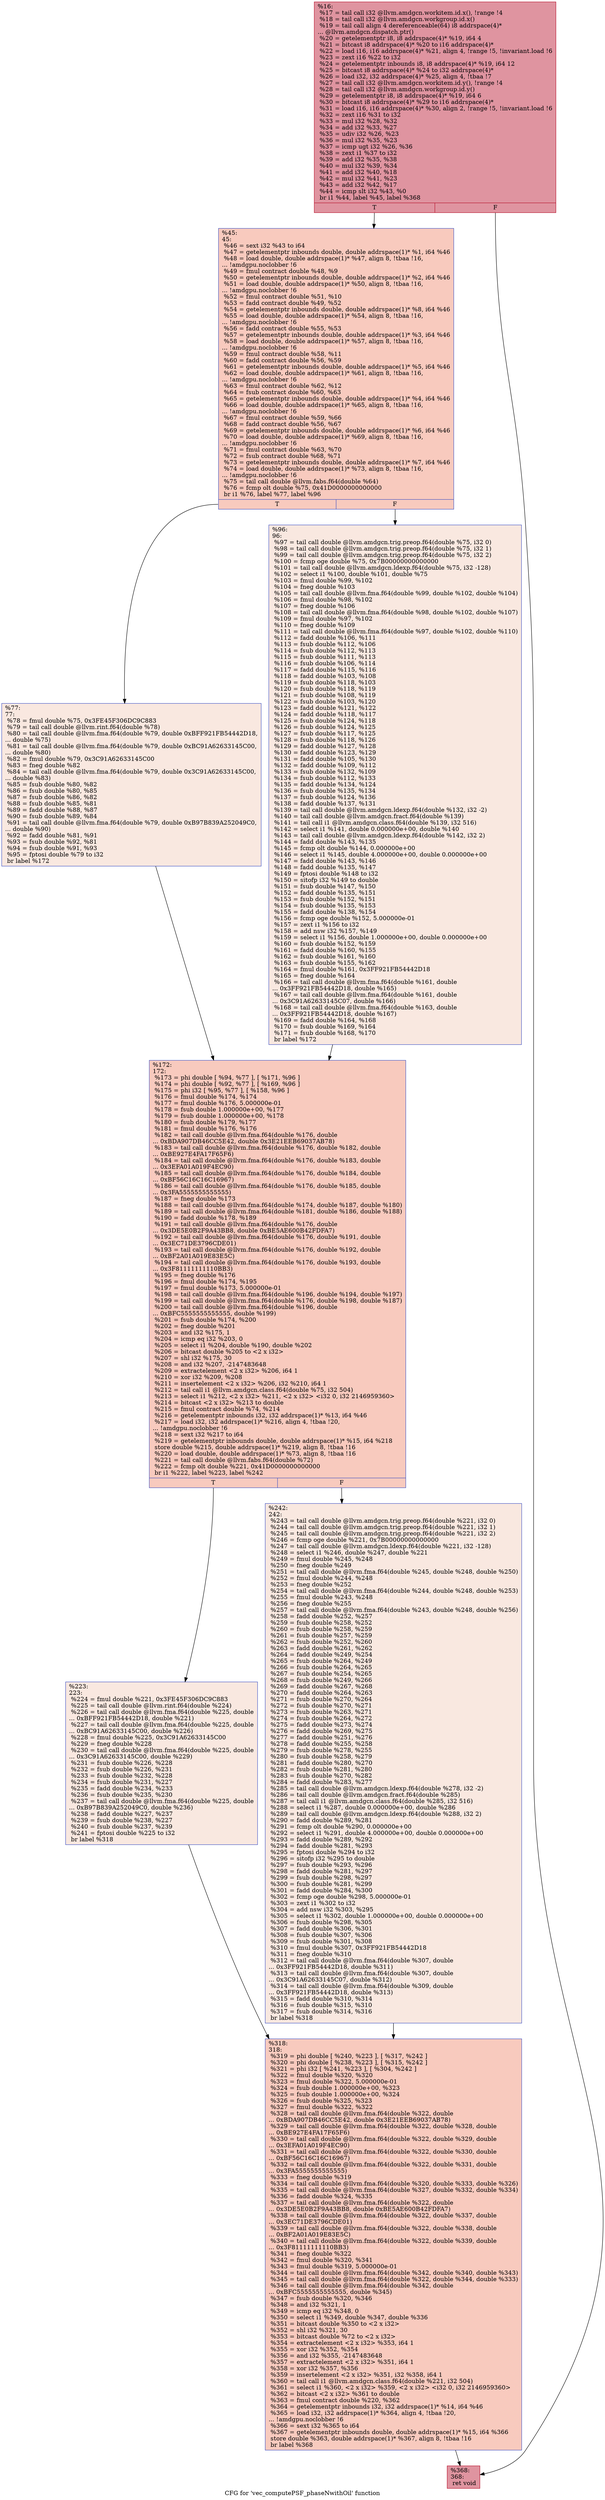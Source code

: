 digraph "CFG for 'vec_computePSF_phaseNwithOil' function" {
	label="CFG for 'vec_computePSF_phaseNwithOil' function";

	Node0x5f2ea00 [shape=record,color="#b70d28ff", style=filled, fillcolor="#b70d2870",label="{%16:\l  %17 = tail call i32 @llvm.amdgcn.workitem.id.x(), !range !4\l  %18 = tail call i32 @llvm.amdgcn.workgroup.id.x()\l  %19 = tail call align 4 dereferenceable(64) i8 addrspace(4)*\l... @llvm.amdgcn.dispatch.ptr()\l  %20 = getelementptr i8, i8 addrspace(4)* %19, i64 4\l  %21 = bitcast i8 addrspace(4)* %20 to i16 addrspace(4)*\l  %22 = load i16, i16 addrspace(4)* %21, align 4, !range !5, !invariant.load !6\l  %23 = zext i16 %22 to i32\l  %24 = getelementptr inbounds i8, i8 addrspace(4)* %19, i64 12\l  %25 = bitcast i8 addrspace(4)* %24 to i32 addrspace(4)*\l  %26 = load i32, i32 addrspace(4)* %25, align 4, !tbaa !7\l  %27 = tail call i32 @llvm.amdgcn.workitem.id.y(), !range !4\l  %28 = tail call i32 @llvm.amdgcn.workgroup.id.y()\l  %29 = getelementptr i8, i8 addrspace(4)* %19, i64 6\l  %30 = bitcast i8 addrspace(4)* %29 to i16 addrspace(4)*\l  %31 = load i16, i16 addrspace(4)* %30, align 2, !range !5, !invariant.load !6\l  %32 = zext i16 %31 to i32\l  %33 = mul i32 %28, %32\l  %34 = add i32 %33, %27\l  %35 = udiv i32 %26, %23\l  %36 = mul i32 %35, %23\l  %37 = icmp ugt i32 %26, %36\l  %38 = zext i1 %37 to i32\l  %39 = add i32 %35, %38\l  %40 = mul i32 %39, %34\l  %41 = add i32 %40, %18\l  %42 = mul i32 %41, %23\l  %43 = add i32 %42, %17\l  %44 = icmp slt i32 %43, %0\l  br i1 %44, label %45, label %368\l|{<s0>T|<s1>F}}"];
	Node0x5f2ea00:s0 -> Node0x5f33780;
	Node0x5f2ea00:s1 -> Node0x5f33810;
	Node0x5f33780 [shape=record,color="#3d50c3ff", style=filled, fillcolor="#ef886b70",label="{%45:\l45:                                               \l  %46 = sext i32 %43 to i64\l  %47 = getelementptr inbounds double, double addrspace(1)* %1, i64 %46\l  %48 = load double, double addrspace(1)* %47, align 8, !tbaa !16,\l... !amdgpu.noclobber !6\l  %49 = fmul contract double %48, %9\l  %50 = getelementptr inbounds double, double addrspace(1)* %2, i64 %46\l  %51 = load double, double addrspace(1)* %50, align 8, !tbaa !16,\l... !amdgpu.noclobber !6\l  %52 = fmul contract double %51, %10\l  %53 = fadd contract double %49, %52\l  %54 = getelementptr inbounds double, double addrspace(1)* %8, i64 %46\l  %55 = load double, double addrspace(1)* %54, align 8, !tbaa !16,\l... !amdgpu.noclobber !6\l  %56 = fadd contract double %55, %53\l  %57 = getelementptr inbounds double, double addrspace(1)* %3, i64 %46\l  %58 = load double, double addrspace(1)* %57, align 8, !tbaa !16,\l... !amdgpu.noclobber !6\l  %59 = fmul contract double %58, %11\l  %60 = fadd contract double %56, %59\l  %61 = getelementptr inbounds double, double addrspace(1)* %5, i64 %46\l  %62 = load double, double addrspace(1)* %61, align 8, !tbaa !16,\l... !amdgpu.noclobber !6\l  %63 = fmul contract double %62, %12\l  %64 = fsub contract double %60, %63\l  %65 = getelementptr inbounds double, double addrspace(1)* %4, i64 %46\l  %66 = load double, double addrspace(1)* %65, align 8, !tbaa !16,\l... !amdgpu.noclobber !6\l  %67 = fmul contract double %59, %66\l  %68 = fadd contract double %56, %67\l  %69 = getelementptr inbounds double, double addrspace(1)* %6, i64 %46\l  %70 = load double, double addrspace(1)* %69, align 8, !tbaa !16,\l... !amdgpu.noclobber !6\l  %71 = fmul contract double %63, %70\l  %72 = fsub contract double %68, %71\l  %73 = getelementptr inbounds double, double addrspace(1)* %7, i64 %46\l  %74 = load double, double addrspace(1)* %73, align 8, !tbaa !16,\l... !amdgpu.noclobber !6\l  %75 = tail call double @llvm.fabs.f64(double %64)\l  %76 = fcmp olt double %75, 0x41D0000000000000\l  br i1 %76, label %77, label %96\l|{<s0>T|<s1>F}}"];
	Node0x5f33780:s0 -> Node0x5f36120;
	Node0x5f33780:s1 -> Node0x5f361b0;
	Node0x5f36120 [shape=record,color="#3d50c3ff", style=filled, fillcolor="#f1ccb870",label="{%77:\l77:                                               \l  %78 = fmul double %75, 0x3FE45F306DC9C883\l  %79 = tail call double @llvm.rint.f64(double %78)\l  %80 = tail call double @llvm.fma.f64(double %79, double 0xBFF921FB54442D18,\l... double %75)\l  %81 = tail call double @llvm.fma.f64(double %79, double 0xBC91A62633145C00,\l... double %80)\l  %82 = fmul double %79, 0x3C91A62633145C00\l  %83 = fneg double %82\l  %84 = tail call double @llvm.fma.f64(double %79, double 0x3C91A62633145C00,\l... double %83)\l  %85 = fsub double %80, %82\l  %86 = fsub double %80, %85\l  %87 = fsub double %86, %82\l  %88 = fsub double %85, %81\l  %89 = fadd double %88, %87\l  %90 = fsub double %89, %84\l  %91 = tail call double @llvm.fma.f64(double %79, double 0xB97B839A252049C0,\l... double %90)\l  %92 = fadd double %81, %91\l  %93 = fsub double %92, %81\l  %94 = fsub double %91, %93\l  %95 = fptosi double %79 to i32\l  br label %172\l}"];
	Node0x5f36120 -> Node0x5f37340;
	Node0x5f361b0 [shape=record,color="#3d50c3ff", style=filled, fillcolor="#f1ccb870",label="{%96:\l96:                                               \l  %97 = tail call double @llvm.amdgcn.trig.preop.f64(double %75, i32 0)\l  %98 = tail call double @llvm.amdgcn.trig.preop.f64(double %75, i32 1)\l  %99 = tail call double @llvm.amdgcn.trig.preop.f64(double %75, i32 2)\l  %100 = fcmp oge double %75, 0x7B00000000000000\l  %101 = tail call double @llvm.amdgcn.ldexp.f64(double %75, i32 -128)\l  %102 = select i1 %100, double %101, double %75\l  %103 = fmul double %99, %102\l  %104 = fneg double %103\l  %105 = tail call double @llvm.fma.f64(double %99, double %102, double %104)\l  %106 = fmul double %98, %102\l  %107 = fneg double %106\l  %108 = tail call double @llvm.fma.f64(double %98, double %102, double %107)\l  %109 = fmul double %97, %102\l  %110 = fneg double %109\l  %111 = tail call double @llvm.fma.f64(double %97, double %102, double %110)\l  %112 = fadd double %106, %111\l  %113 = fsub double %112, %106\l  %114 = fsub double %112, %113\l  %115 = fsub double %111, %113\l  %116 = fsub double %106, %114\l  %117 = fadd double %115, %116\l  %118 = fadd double %103, %108\l  %119 = fsub double %118, %103\l  %120 = fsub double %118, %119\l  %121 = fsub double %108, %119\l  %122 = fsub double %103, %120\l  %123 = fadd double %121, %122\l  %124 = fadd double %118, %117\l  %125 = fsub double %124, %118\l  %126 = fsub double %124, %125\l  %127 = fsub double %117, %125\l  %128 = fsub double %118, %126\l  %129 = fadd double %127, %128\l  %130 = fadd double %123, %129\l  %131 = fadd double %105, %130\l  %132 = fadd double %109, %112\l  %133 = fsub double %132, %109\l  %134 = fsub double %112, %133\l  %135 = fadd double %134, %124\l  %136 = fsub double %135, %134\l  %137 = fsub double %124, %136\l  %138 = fadd double %137, %131\l  %139 = tail call double @llvm.amdgcn.ldexp.f64(double %132, i32 -2)\l  %140 = tail call double @llvm.amdgcn.fract.f64(double %139)\l  %141 = tail call i1 @llvm.amdgcn.class.f64(double %139, i32 516)\l  %142 = select i1 %141, double 0.000000e+00, double %140\l  %143 = tail call double @llvm.amdgcn.ldexp.f64(double %142, i32 2)\l  %144 = fadd double %143, %135\l  %145 = fcmp olt double %144, 0.000000e+00\l  %146 = select i1 %145, double 4.000000e+00, double 0.000000e+00\l  %147 = fadd double %143, %146\l  %148 = fadd double %135, %147\l  %149 = fptosi double %148 to i32\l  %150 = sitofp i32 %149 to double\l  %151 = fsub double %147, %150\l  %152 = fadd double %135, %151\l  %153 = fsub double %152, %151\l  %154 = fsub double %135, %153\l  %155 = fadd double %138, %154\l  %156 = fcmp oge double %152, 5.000000e-01\l  %157 = zext i1 %156 to i32\l  %158 = add nsw i32 %157, %149\l  %159 = select i1 %156, double 1.000000e+00, double 0.000000e+00\l  %160 = fsub double %152, %159\l  %161 = fadd double %160, %155\l  %162 = fsub double %161, %160\l  %163 = fsub double %155, %162\l  %164 = fmul double %161, 0x3FF921FB54442D18\l  %165 = fneg double %164\l  %166 = tail call double @llvm.fma.f64(double %161, double\l... 0x3FF921FB54442D18, double %165)\l  %167 = tail call double @llvm.fma.f64(double %161, double\l... 0x3C91A62633145C07, double %166)\l  %168 = tail call double @llvm.fma.f64(double %163, double\l... 0x3FF921FB54442D18, double %167)\l  %169 = fadd double %164, %168\l  %170 = fsub double %169, %164\l  %171 = fsub double %168, %170\l  br label %172\l}"];
	Node0x5f361b0 -> Node0x5f37340;
	Node0x5f37340 [shape=record,color="#3d50c3ff", style=filled, fillcolor="#ef886b70",label="{%172:\l172:                                              \l  %173 = phi double [ %94, %77 ], [ %171, %96 ]\l  %174 = phi double [ %92, %77 ], [ %169, %96 ]\l  %175 = phi i32 [ %95, %77 ], [ %158, %96 ]\l  %176 = fmul double %174, %174\l  %177 = fmul double %176, 5.000000e-01\l  %178 = fsub double 1.000000e+00, %177\l  %179 = fsub double 1.000000e+00, %178\l  %180 = fsub double %179, %177\l  %181 = fmul double %176, %176\l  %182 = tail call double @llvm.fma.f64(double %176, double\l... 0xBDA907DB46CC5E42, double 0x3E21EEB69037AB78)\l  %183 = tail call double @llvm.fma.f64(double %176, double %182, double\l... 0xBE927E4FA17F65F6)\l  %184 = tail call double @llvm.fma.f64(double %176, double %183, double\l... 0x3EFA01A019F4EC90)\l  %185 = tail call double @llvm.fma.f64(double %176, double %184, double\l... 0xBF56C16C16C16967)\l  %186 = tail call double @llvm.fma.f64(double %176, double %185, double\l... 0x3FA5555555555555)\l  %187 = fneg double %173\l  %188 = tail call double @llvm.fma.f64(double %174, double %187, double %180)\l  %189 = tail call double @llvm.fma.f64(double %181, double %186, double %188)\l  %190 = fadd double %178, %189\l  %191 = tail call double @llvm.fma.f64(double %176, double\l... 0x3DE5E0B2F9A43BB8, double 0xBE5AE600B42FDFA7)\l  %192 = tail call double @llvm.fma.f64(double %176, double %191, double\l... 0x3EC71DE3796CDE01)\l  %193 = tail call double @llvm.fma.f64(double %176, double %192, double\l... 0xBF2A01A019E83E5C)\l  %194 = tail call double @llvm.fma.f64(double %176, double %193, double\l... 0x3F81111111110BB3)\l  %195 = fneg double %176\l  %196 = fmul double %174, %195\l  %197 = fmul double %173, 5.000000e-01\l  %198 = tail call double @llvm.fma.f64(double %196, double %194, double %197)\l  %199 = tail call double @llvm.fma.f64(double %176, double %198, double %187)\l  %200 = tail call double @llvm.fma.f64(double %196, double\l... 0xBFC5555555555555, double %199)\l  %201 = fsub double %174, %200\l  %202 = fneg double %201\l  %203 = and i32 %175, 1\l  %204 = icmp eq i32 %203, 0\l  %205 = select i1 %204, double %190, double %202\l  %206 = bitcast double %205 to \<2 x i32\>\l  %207 = shl i32 %175, 30\l  %208 = and i32 %207, -2147483648\l  %209 = extractelement \<2 x i32\> %206, i64 1\l  %210 = xor i32 %209, %208\l  %211 = insertelement \<2 x i32\> %206, i32 %210, i64 1\l  %212 = tail call i1 @llvm.amdgcn.class.f64(double %75, i32 504)\l  %213 = select i1 %212, \<2 x i32\> %211, \<2 x i32\> \<i32 0, i32 2146959360\>\l  %214 = bitcast \<2 x i32\> %213 to double\l  %215 = fmul contract double %74, %214\l  %216 = getelementptr inbounds i32, i32 addrspace(1)* %13, i64 %46\l  %217 = load i32, i32 addrspace(1)* %216, align 4, !tbaa !20,\l... !amdgpu.noclobber !6\l  %218 = sext i32 %217 to i64\l  %219 = getelementptr inbounds double, double addrspace(1)* %15, i64 %218\l  store double %215, double addrspace(1)* %219, align 8, !tbaa !16\l  %220 = load double, double addrspace(1)* %73, align 8, !tbaa !16\l  %221 = tail call double @llvm.fabs.f64(double %72)\l  %222 = fcmp olt double %221, 0x41D0000000000000\l  br i1 %222, label %223, label %242\l|{<s0>T|<s1>F}}"];
	Node0x5f37340:s0 -> Node0x5f3e4b0;
	Node0x5f37340:s1 -> Node0x5f3e540;
	Node0x5f3e4b0 [shape=record,color="#3d50c3ff", style=filled, fillcolor="#f1ccb870",label="{%223:\l223:                                              \l  %224 = fmul double %221, 0x3FE45F306DC9C883\l  %225 = tail call double @llvm.rint.f64(double %224)\l  %226 = tail call double @llvm.fma.f64(double %225, double\l... 0xBFF921FB54442D18, double %221)\l  %227 = tail call double @llvm.fma.f64(double %225, double\l... 0xBC91A62633145C00, double %226)\l  %228 = fmul double %225, 0x3C91A62633145C00\l  %229 = fneg double %228\l  %230 = tail call double @llvm.fma.f64(double %225, double\l... 0x3C91A62633145C00, double %229)\l  %231 = fsub double %226, %228\l  %232 = fsub double %226, %231\l  %233 = fsub double %232, %228\l  %234 = fsub double %231, %227\l  %235 = fadd double %234, %233\l  %236 = fsub double %235, %230\l  %237 = tail call double @llvm.fma.f64(double %225, double\l... 0xB97B839A252049C0, double %236)\l  %238 = fadd double %227, %237\l  %239 = fsub double %238, %227\l  %240 = fsub double %237, %239\l  %241 = fptosi double %225 to i32\l  br label %318\l}"];
	Node0x5f3e4b0 -> Node0x5f3f340;
	Node0x5f3e540 [shape=record,color="#3d50c3ff", style=filled, fillcolor="#f1ccb870",label="{%242:\l242:                                              \l  %243 = tail call double @llvm.amdgcn.trig.preop.f64(double %221, i32 0)\l  %244 = tail call double @llvm.amdgcn.trig.preop.f64(double %221, i32 1)\l  %245 = tail call double @llvm.amdgcn.trig.preop.f64(double %221, i32 2)\l  %246 = fcmp oge double %221, 0x7B00000000000000\l  %247 = tail call double @llvm.amdgcn.ldexp.f64(double %221, i32 -128)\l  %248 = select i1 %246, double %247, double %221\l  %249 = fmul double %245, %248\l  %250 = fneg double %249\l  %251 = tail call double @llvm.fma.f64(double %245, double %248, double %250)\l  %252 = fmul double %244, %248\l  %253 = fneg double %252\l  %254 = tail call double @llvm.fma.f64(double %244, double %248, double %253)\l  %255 = fmul double %243, %248\l  %256 = fneg double %255\l  %257 = tail call double @llvm.fma.f64(double %243, double %248, double %256)\l  %258 = fadd double %252, %257\l  %259 = fsub double %258, %252\l  %260 = fsub double %258, %259\l  %261 = fsub double %257, %259\l  %262 = fsub double %252, %260\l  %263 = fadd double %261, %262\l  %264 = fadd double %249, %254\l  %265 = fsub double %264, %249\l  %266 = fsub double %264, %265\l  %267 = fsub double %254, %265\l  %268 = fsub double %249, %266\l  %269 = fadd double %267, %268\l  %270 = fadd double %264, %263\l  %271 = fsub double %270, %264\l  %272 = fsub double %270, %271\l  %273 = fsub double %263, %271\l  %274 = fsub double %264, %272\l  %275 = fadd double %273, %274\l  %276 = fadd double %269, %275\l  %277 = fadd double %251, %276\l  %278 = fadd double %255, %258\l  %279 = fsub double %278, %255\l  %280 = fsub double %258, %279\l  %281 = fadd double %280, %270\l  %282 = fsub double %281, %280\l  %283 = fsub double %270, %282\l  %284 = fadd double %283, %277\l  %285 = tail call double @llvm.amdgcn.ldexp.f64(double %278, i32 -2)\l  %286 = tail call double @llvm.amdgcn.fract.f64(double %285)\l  %287 = tail call i1 @llvm.amdgcn.class.f64(double %285, i32 516)\l  %288 = select i1 %287, double 0.000000e+00, double %286\l  %289 = tail call double @llvm.amdgcn.ldexp.f64(double %288, i32 2)\l  %290 = fadd double %289, %281\l  %291 = fcmp olt double %290, 0.000000e+00\l  %292 = select i1 %291, double 4.000000e+00, double 0.000000e+00\l  %293 = fadd double %289, %292\l  %294 = fadd double %281, %293\l  %295 = fptosi double %294 to i32\l  %296 = sitofp i32 %295 to double\l  %297 = fsub double %293, %296\l  %298 = fadd double %281, %297\l  %299 = fsub double %298, %297\l  %300 = fsub double %281, %299\l  %301 = fadd double %284, %300\l  %302 = fcmp oge double %298, 5.000000e-01\l  %303 = zext i1 %302 to i32\l  %304 = add nsw i32 %303, %295\l  %305 = select i1 %302, double 1.000000e+00, double 0.000000e+00\l  %306 = fsub double %298, %305\l  %307 = fadd double %306, %301\l  %308 = fsub double %307, %306\l  %309 = fsub double %301, %308\l  %310 = fmul double %307, 0x3FF921FB54442D18\l  %311 = fneg double %310\l  %312 = tail call double @llvm.fma.f64(double %307, double\l... 0x3FF921FB54442D18, double %311)\l  %313 = tail call double @llvm.fma.f64(double %307, double\l... 0x3C91A62633145C07, double %312)\l  %314 = tail call double @llvm.fma.f64(double %309, double\l... 0x3FF921FB54442D18, double %313)\l  %315 = fadd double %310, %314\l  %316 = fsub double %315, %310\l  %317 = fsub double %314, %316\l  br label %318\l}"];
	Node0x5f3e540 -> Node0x5f3f340;
	Node0x5f3f340 [shape=record,color="#3d50c3ff", style=filled, fillcolor="#ef886b70",label="{%318:\l318:                                              \l  %319 = phi double [ %240, %223 ], [ %317, %242 ]\l  %320 = phi double [ %238, %223 ], [ %315, %242 ]\l  %321 = phi i32 [ %241, %223 ], [ %304, %242 ]\l  %322 = fmul double %320, %320\l  %323 = fmul double %322, 5.000000e-01\l  %324 = fsub double 1.000000e+00, %323\l  %325 = fsub double 1.000000e+00, %324\l  %326 = fsub double %325, %323\l  %327 = fmul double %322, %322\l  %328 = tail call double @llvm.fma.f64(double %322, double\l... 0xBDA907DB46CC5E42, double 0x3E21EEB69037AB78)\l  %329 = tail call double @llvm.fma.f64(double %322, double %328, double\l... 0xBE927E4FA17F65F6)\l  %330 = tail call double @llvm.fma.f64(double %322, double %329, double\l... 0x3EFA01A019F4EC90)\l  %331 = tail call double @llvm.fma.f64(double %322, double %330, double\l... 0xBF56C16C16C16967)\l  %332 = tail call double @llvm.fma.f64(double %322, double %331, double\l... 0x3FA5555555555555)\l  %333 = fneg double %319\l  %334 = tail call double @llvm.fma.f64(double %320, double %333, double %326)\l  %335 = tail call double @llvm.fma.f64(double %327, double %332, double %334)\l  %336 = fadd double %324, %335\l  %337 = tail call double @llvm.fma.f64(double %322, double\l... 0x3DE5E0B2F9A43BB8, double 0xBE5AE600B42FDFA7)\l  %338 = tail call double @llvm.fma.f64(double %322, double %337, double\l... 0x3EC71DE3796CDE01)\l  %339 = tail call double @llvm.fma.f64(double %322, double %338, double\l... 0xBF2A01A019E83E5C)\l  %340 = tail call double @llvm.fma.f64(double %322, double %339, double\l... 0x3F81111111110BB3)\l  %341 = fneg double %322\l  %342 = fmul double %320, %341\l  %343 = fmul double %319, 5.000000e-01\l  %344 = tail call double @llvm.fma.f64(double %342, double %340, double %343)\l  %345 = tail call double @llvm.fma.f64(double %322, double %344, double %333)\l  %346 = tail call double @llvm.fma.f64(double %342, double\l... 0xBFC5555555555555, double %345)\l  %347 = fsub double %320, %346\l  %348 = and i32 %321, 1\l  %349 = icmp eq i32 %348, 0\l  %350 = select i1 %349, double %347, double %336\l  %351 = bitcast double %350 to \<2 x i32\>\l  %352 = shl i32 %321, 30\l  %353 = bitcast double %72 to \<2 x i32\>\l  %354 = extractelement \<2 x i32\> %353, i64 1\l  %355 = xor i32 %352, %354\l  %356 = and i32 %355, -2147483648\l  %357 = extractelement \<2 x i32\> %351, i64 1\l  %358 = xor i32 %357, %356\l  %359 = insertelement \<2 x i32\> %351, i32 %358, i64 1\l  %360 = tail call i1 @llvm.amdgcn.class.f64(double %221, i32 504)\l  %361 = select i1 %360, \<2 x i32\> %359, \<2 x i32\> \<i32 0, i32 2146959360\>\l  %362 = bitcast \<2 x i32\> %361 to double\l  %363 = fmul contract double %220, %362\l  %364 = getelementptr inbounds i32, i32 addrspace(1)* %14, i64 %46\l  %365 = load i32, i32 addrspace(1)* %364, align 4, !tbaa !20,\l... !amdgpu.noclobber !6\l  %366 = sext i32 %365 to i64\l  %367 = getelementptr inbounds double, double addrspace(1)* %15, i64 %366\l  store double %363, double addrspace(1)* %367, align 8, !tbaa !16\l  br label %368\l}"];
	Node0x5f3f340 -> Node0x5f33810;
	Node0x5f33810 [shape=record,color="#b70d28ff", style=filled, fillcolor="#b70d2870",label="{%368:\l368:                                              \l  ret void\l}"];
}
